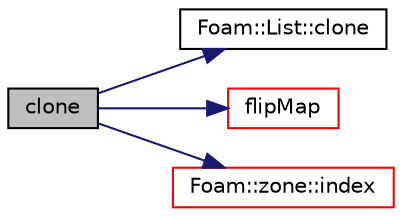 digraph "clone"
{
  bgcolor="transparent";
  edge [fontname="Helvetica",fontsize="10",labelfontname="Helvetica",labelfontsize="10"];
  node [fontname="Helvetica",fontsize="10",shape=record];
  rankdir="LR";
  Node1 [label="clone",height=0.2,width=0.4,color="black", fillcolor="grey75", style="filled", fontcolor="black"];
  Node1 -> Node2 [color="midnightblue",fontsize="10",style="solid",fontname="Helvetica"];
  Node2 [label="Foam::List::clone",height=0.2,width=0.4,color="black",URL="$a01390.html#a7fddf739ea19e1d4c767e6e03277cf6d",tooltip="Clone. "];
  Node1 -> Node3 [color="midnightblue",fontsize="10",style="solid",fontname="Helvetica"];
  Node3 [label="flipMap",height=0.2,width=0.4,color="red",URL="$a00751.html#ae010e9aa1fb7b930973122f73b998498",tooltip="Return face flip map. "];
  Node1 -> Node4 [color="midnightblue",fontsize="10",style="solid",fontname="Helvetica"];
  Node4 [label="Foam::zone::index",height=0.2,width=0.4,color="red",URL="$a02996.html#a7d1e8acadb27bd2b4e61457d47b71b6f",tooltip="Return the index of this zone in zone list. "];
}
